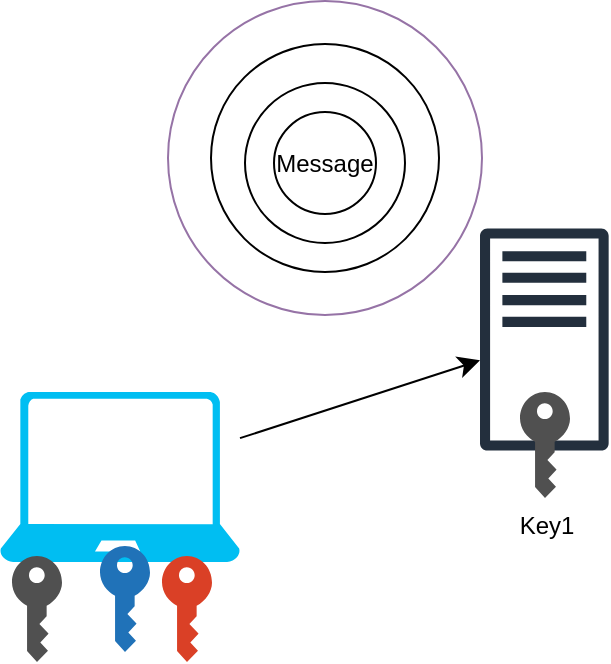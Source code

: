 <mxfile version="24.7.13">
  <diagram name="Page-1" id="qg6U3Jjw-w0L5xuoLJwG">
    <mxGraphModel dx="1593" dy="1219" grid="0" gridSize="10" guides="1" tooltips="1" connect="1" arrows="1" fold="1" page="0" pageScale="1" pageWidth="850" pageHeight="1100" math="0" shadow="0">
      <root>
        <mxCell id="0" />
        <mxCell id="1" parent="0" />
        <mxCell id="YnPN1Vs9XmY59s9IWsl6-5" value="" style="edgeStyle=none;curved=1;rounded=0;orthogonalLoop=1;jettySize=auto;html=1;fontSize=12;startSize=8;endSize=8;" edge="1" parent="1" source="YnPN1Vs9XmY59s9IWsl6-1" target="YnPN1Vs9XmY59s9IWsl6-2">
          <mxGeometry relative="1" as="geometry">
            <mxPoint x="-138" y="155.5" as="targetPoint" />
          </mxGeometry>
        </mxCell>
        <mxCell id="YnPN1Vs9XmY59s9IWsl6-1" value="" style="verticalLabelPosition=bottom;html=1;verticalAlign=top;align=center;strokeColor=none;fillColor=#00BEF2;shape=mxgraph.azure.laptop;pointerEvents=1;" vertex="1" parent="1">
          <mxGeometry x="-378" y="113" width="120" height="85" as="geometry" />
        </mxCell>
        <mxCell id="YnPN1Vs9XmY59s9IWsl6-2" value="" style="sketch=0;outlineConnect=0;fontColor=#232F3E;gradientColor=none;fillColor=#232F3D;strokeColor=none;dashed=0;verticalLabelPosition=bottom;verticalAlign=top;align=center;html=1;fontSize=12;fontStyle=0;aspect=fixed;pointerEvents=1;shape=mxgraph.aws4.traditional_server;" vertex="1" parent="1">
          <mxGeometry x="-138" y="31" width="64.33" height="111.5" as="geometry" />
        </mxCell>
        <mxCell id="YnPN1Vs9XmY59s9IWsl6-6" value="Message" style="ellipse;whiteSpace=wrap;html=1;aspect=fixed;" vertex="1" parent="1">
          <mxGeometry x="-241" y="-27" width="51" height="51" as="geometry" />
        </mxCell>
        <mxCell id="YnPN1Vs9XmY59s9IWsl6-7" value="" style="ellipse;whiteSpace=wrap;html=1;aspect=fixed;fillColor=none;" vertex="1" parent="1">
          <mxGeometry x="-255.5" y="-41.5" width="80" height="80" as="geometry" />
        </mxCell>
        <mxCell id="YnPN1Vs9XmY59s9IWsl6-8" value="" style="ellipse;whiteSpace=wrap;html=1;aspect=fixed;fillColor=none;" vertex="1" parent="1">
          <mxGeometry x="-272.5" y="-61" width="114" height="114" as="geometry" />
        </mxCell>
        <mxCell id="YnPN1Vs9XmY59s9IWsl6-10" value="" style="ellipse;whiteSpace=wrap;html=1;aspect=fixed;fillColor=none;strokeColor=#9673a6;" vertex="1" parent="1">
          <mxGeometry x="-294" y="-82.5" width="157" height="157" as="geometry" />
        </mxCell>
        <mxCell id="YnPN1Vs9XmY59s9IWsl6-12" value="Key1" style="sketch=0;pointerEvents=1;shadow=0;dashed=0;html=1;strokeColor=none;fillColor=#505050;labelPosition=center;verticalLabelPosition=bottom;verticalAlign=top;outlineConnect=0;align=center;shape=mxgraph.office.security.key_permissions;" vertex="1" parent="1">
          <mxGeometry x="-118" y="113" width="25" height="53" as="geometry" />
        </mxCell>
        <mxCell id="YnPN1Vs9XmY59s9IWsl6-13" value="" style="sketch=0;pointerEvents=1;shadow=0;dashed=0;html=1;strokeColor=none;labelPosition=center;verticalLabelPosition=bottom;verticalAlign=top;outlineConnect=0;align=center;shape=mxgraph.office.security.key_permissions;fillColor=#2072B8;" vertex="1" parent="1">
          <mxGeometry x="-328" y="190" width="25" height="53" as="geometry" />
        </mxCell>
        <mxCell id="YnPN1Vs9XmY59s9IWsl6-14" value="" style="sketch=0;pointerEvents=1;shadow=0;dashed=0;html=1;strokeColor=none;fillColor=#505050;labelPosition=center;verticalLabelPosition=bottom;verticalAlign=top;outlineConnect=0;align=center;shape=mxgraph.office.security.key_permissions;" vertex="1" parent="1">
          <mxGeometry x="-372" y="195" width="25" height="53" as="geometry" />
        </mxCell>
        <mxCell id="YnPN1Vs9XmY59s9IWsl6-15" value="" style="sketch=0;pointerEvents=1;shadow=0;dashed=0;html=1;strokeColor=none;labelPosition=center;verticalLabelPosition=bottom;verticalAlign=top;outlineConnect=0;align=center;shape=mxgraph.office.security.key_permissions;fillColor=#DA4026;" vertex="1" parent="1">
          <mxGeometry x="-297" y="195" width="25" height="53" as="geometry" />
        </mxCell>
      </root>
    </mxGraphModel>
  </diagram>
</mxfile>

